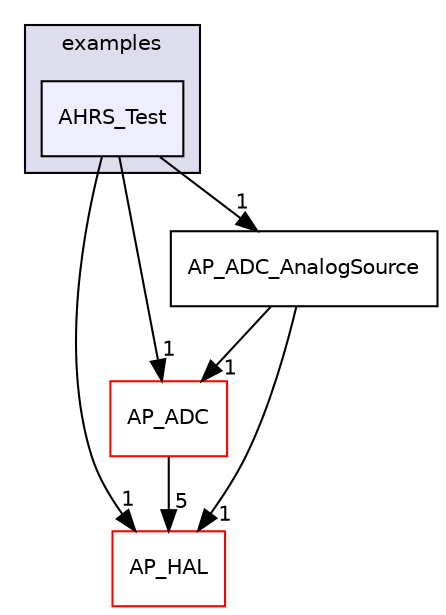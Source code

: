 digraph "libraries/AP_AHRS/examples/AHRS_Test" {
  compound=true
  node [ fontsize="10", fontname="Helvetica"];
  edge [ labelfontsize="10", labelfontname="Helvetica"];
  subgraph clusterdir_0a0ab98eecaaf5fc80a927ee28b8865c {
    graph [ bgcolor="#ddddee", pencolor="black", label="examples" fontname="Helvetica", fontsize="10", URL="dir_0a0ab98eecaaf5fc80a927ee28b8865c.html"]
  dir_3b7e80805bc5e92746367575c2a9eb50 [shape=box, label="AHRS_Test", style="filled", fillcolor="#eeeeff", pencolor="black", URL="dir_3b7e80805bc5e92746367575c2a9eb50.html"];
  }
  dir_1cbc10423b2512b31103883361e0123b [shape=box label="AP_HAL" fillcolor="white" style="filled" color="red" URL="dir_1cbc10423b2512b31103883361e0123b.html"];
  dir_996e8670f125f81a54035ee10c7e09eb [shape=box label="AP_ADC" fillcolor="white" style="filled" color="red" URL="dir_996e8670f125f81a54035ee10c7e09eb.html"];
  dir_2890775853a43f967b43a1add8667c26 [shape=box label="AP_ADC_AnalogSource" URL="dir_2890775853a43f967b43a1add8667c26.html"];
  dir_3b7e80805bc5e92746367575c2a9eb50->dir_1cbc10423b2512b31103883361e0123b [headlabel="1", labeldistance=1.5 headhref="dir_000016_000046.html"];
  dir_3b7e80805bc5e92746367575c2a9eb50->dir_996e8670f125f81a54035ee10c7e09eb [headlabel="1", labeldistance=1.5 headhref="dir_000016_000010.html"];
  dir_3b7e80805bc5e92746367575c2a9eb50->dir_2890775853a43f967b43a1add8667c26 [headlabel="1", labeldistance=1.5 headhref="dir_000016_000013.html"];
  dir_996e8670f125f81a54035ee10c7e09eb->dir_1cbc10423b2512b31103883361e0123b [headlabel="5", labeldistance=1.5 headhref="dir_000010_000046.html"];
  dir_2890775853a43f967b43a1add8667c26->dir_1cbc10423b2512b31103883361e0123b [headlabel="1", labeldistance=1.5 headhref="dir_000013_000046.html"];
  dir_2890775853a43f967b43a1add8667c26->dir_996e8670f125f81a54035ee10c7e09eb [headlabel="1", labeldistance=1.5 headhref="dir_000013_000010.html"];
}
